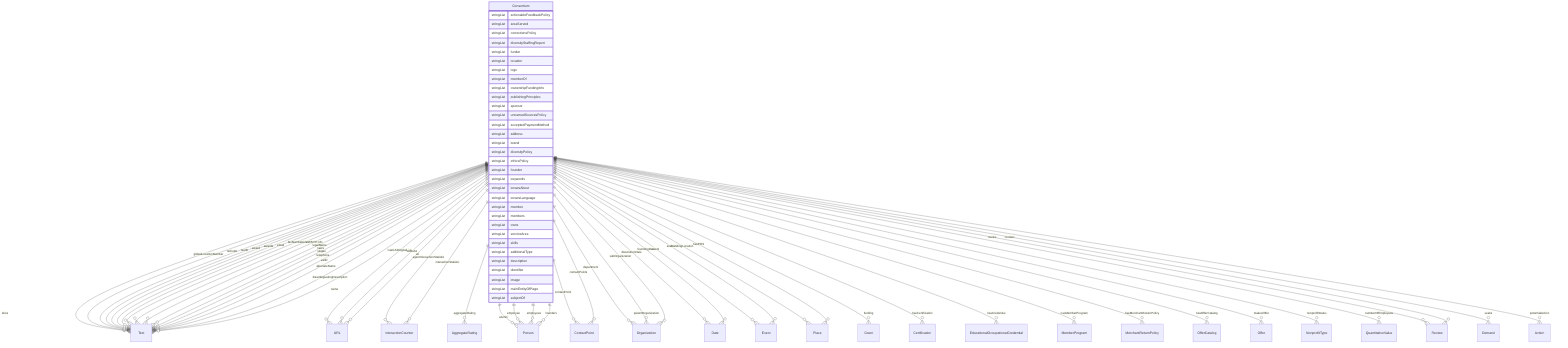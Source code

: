 erDiagram
Consortium {
    stringList actionableFeedbackPolicy  
    stringList areaServed  
    stringList correctionsPolicy  
    stringList diversityStaffingReport  
    stringList funder  
    stringList location  
    stringList logo  
    stringList memberOf  
    stringList ownershipFundingInfo  
    stringList publishingPrinciples  
    stringList sponsor  
    stringList unnamedSourcesPolicy  
    stringList acceptedPaymentMethod  
    stringList address  
    stringList brand  
    stringList diversityPolicy  
    stringList ethicsPolicy  
    stringList founder  
    stringList keywords  
    stringList knowsAbout  
    stringList knowsLanguage  
    stringList member  
    stringList members  
    stringList owns  
    stringList serviceArea  
    stringList skills  
    stringList additionalType  
    stringList description  
    stringList identifier  
    stringList image  
    stringList mainEntityOfPage  
    stringList subjectOf  
}

Consortium ||--}o Text : "duns"
Consortium ||--}o Text : "globalLocationNumber"
Consortium ||--}o URL : "hasGS1DigitalLink"
Consortium ||--}o Text : "leiCode"
Consortium ||--}o Text : "taxID"
Consortium ||--}o InteractionCounter : "agentInteractionStatistic"
Consortium ||--}o AggregateRating : "aggregateRating"
Consortium ||--}o Person : "alumni"
Consortium ||--}o Text : "award"
Consortium ||--}o Text : "awards"
Consortium ||--}o ContactPoint : "contactPoint"
Consortium ||--}o ContactPoint : "contactPoints"
Consortium ||--}o Organization : "department"
Consortium ||--}o Date : "dissolutionDate"
Consortium ||--}o Text : "email"
Consortium ||--}o Person : "employee"
Consortium ||--}o Person : "employees"
Consortium ||--}o Event : "event"
Consortium ||--}o Event : "events"
Consortium ||--}o Text : "faxNumber"
Consortium ||--}o Person : "founders"
Consortium ||--}o Date : "foundingDate"
Consortium ||--}o Place : "foundingLocation"
Consortium ||--}o Grant : "funding"
Consortium ||--}o Certification : "hasCertification"
Consortium ||--}o EducationalOccupationalCredential : "hasCredential"
Consortium ||--}o MemberProgram : "hasMemberProgram"
Consortium ||--}o MerchantReturnPolicy : "hasMerchantReturnPolicy"
Consortium ||--}o OfferCatalog : "hasOfferCatalog"
Consortium ||--}o Place : "hasPOS"
Consortium ||--}o InteractionCounter : "interactionStatistic"
Consortium ||--}o Text : "isicV4"
Consortium ||--}o Text : "iso6523Code"
Consortium ||--}o Text : "legalName"
Consortium ||--}o Offer : "makesOffer"
Consortium ||--}o Text : "naics"
Consortium ||--}o NonprofitType : "nonprofitStatus"
Consortium ||--}o QuantitativeValue : "numberOfEmployees"
Consortium ||--}o Organization : "parentOrganization"
Consortium ||--}o Review : "review"
Consortium ||--}o Review : "reviews"
Consortium ||--}o Demand : "seeks"
Consortium ||--}o Text : "slogan"
Consortium ||--}o Organization : "subOrganization"
Consortium ||--}o Text : "telephone"
Consortium ||--}o Text : "vatID"
Consortium ||--}o Text : "alternateName"
Consortium ||--}o Text : "disambiguatingDescription"
Consortium ||--}o Text : "name"
Consortium ||--}o URL : "sameAs"
Consortium ||--}o Action : "potentialAction"
Consortium ||--}o URL : "url"